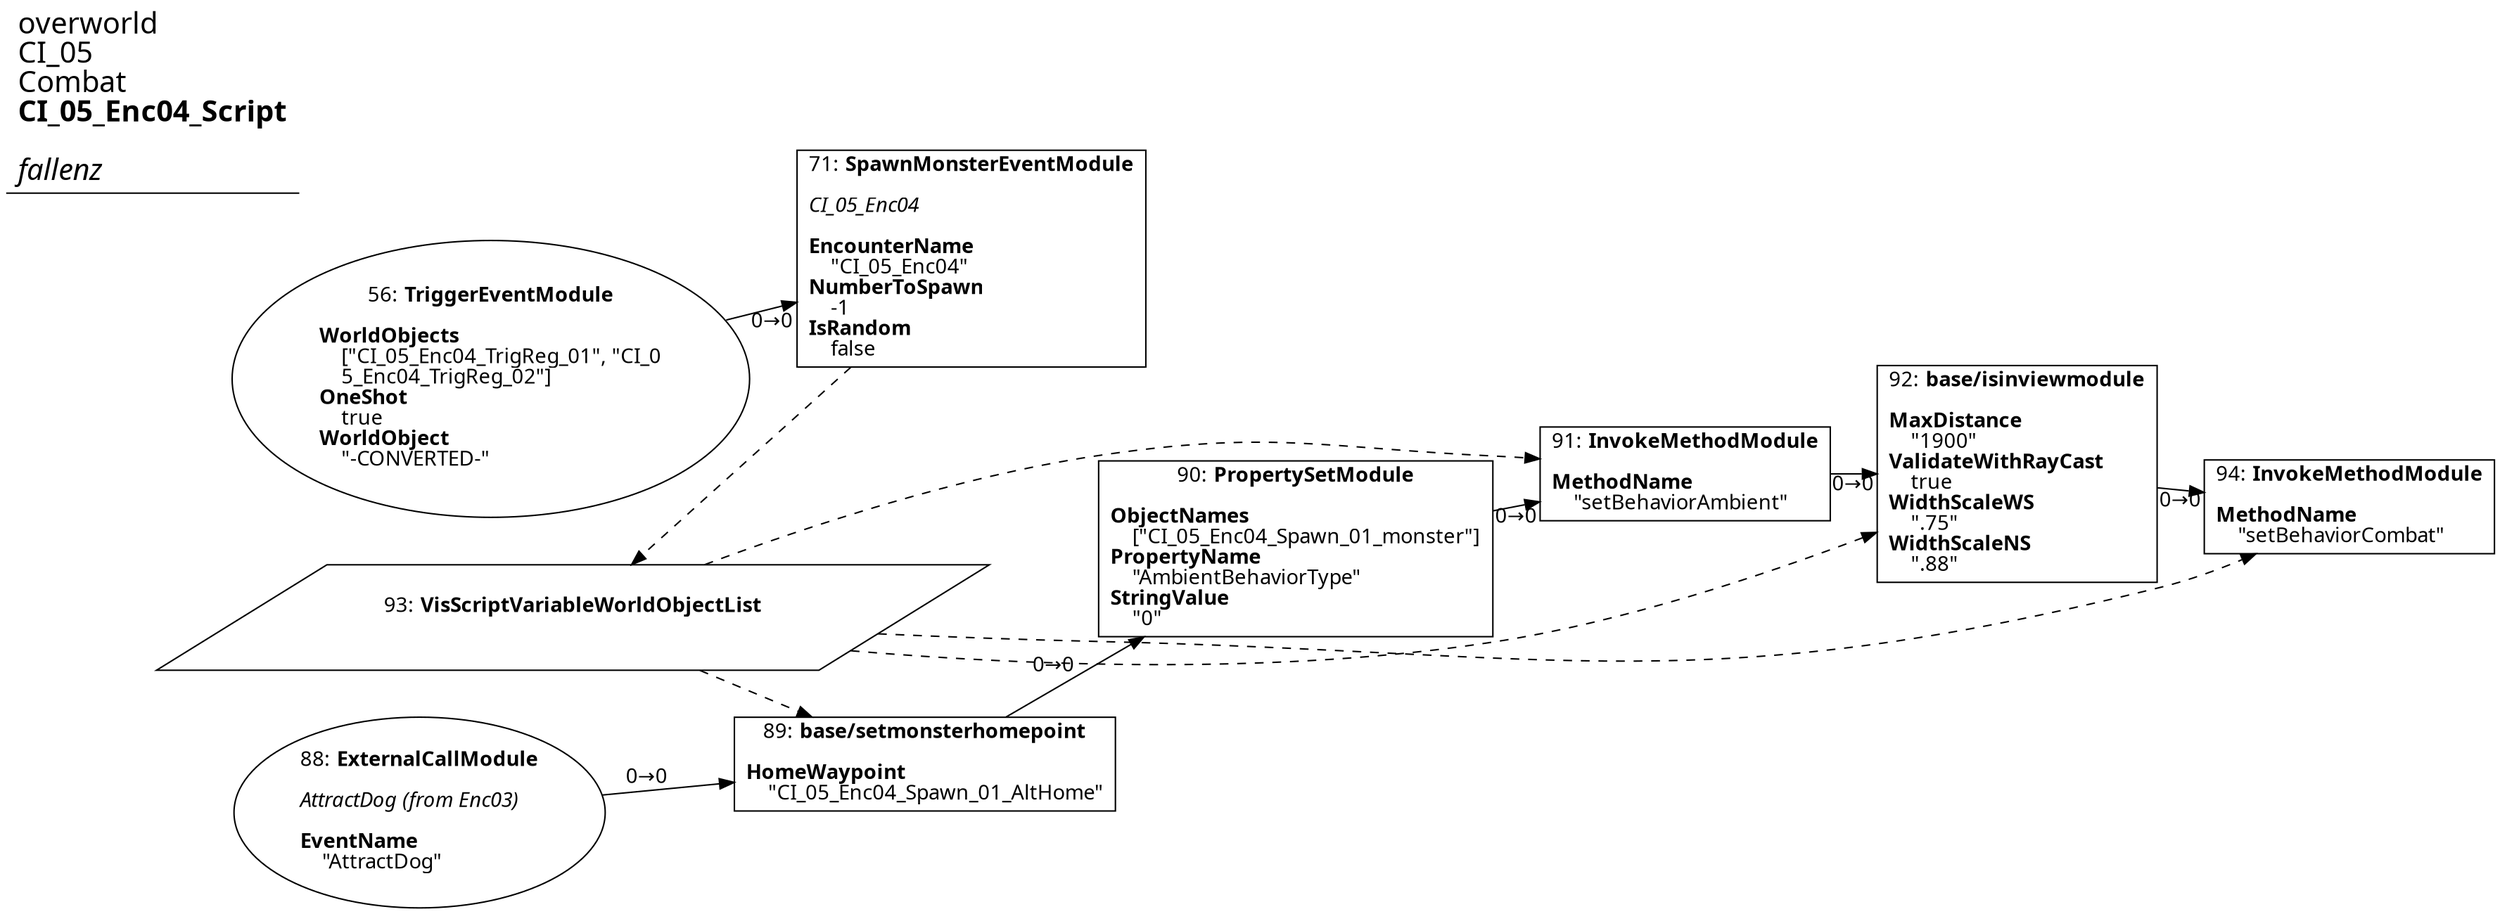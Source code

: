 digraph {
    layout = fdp;
    overlap = prism;
    sep = "+16";
    splines = spline;

    node [ shape = box ];

    graph [ fontname = "Segoe UI" ];
    node [ fontname = "Segoe UI" ];
    edge [ fontname = "Segoe UI" ];

    56 [ label = <56: <b>TriggerEventModule</b><br/><br/><b>WorldObjects</b><br align="left"/>    [&quot;CI_05_Enc04_TrigReg_01&quot;, &quot;CI_0<br align="left"/>    5_Enc04_TrigReg_02&quot;]<br align="left"/><b>OneShot</b><br align="left"/>    true<br align="left"/><b>WorldObject</b><br align="left"/>    &quot;-CONVERTED-&quot;<br align="left"/>> ];
    56 [ shape = oval ]
    56 [ pos = "-0.507,-1.8870001!" ];
    56 -> 71 [ label = "0→0" ];

    71 [ label = <71: <b>SpawnMonsterEventModule</b><br/><br/><i>CI_05_Enc04<br align="left"/></i><br align="left"/><b>EncounterName</b><br align="left"/>    &quot;CI_05_Enc04&quot;<br align="left"/><b>NumberToSpawn</b><br align="left"/>    -1<br align="left"/><b>IsRandom</b><br align="left"/>    false<br align="left"/>> ];
    71 [ pos = "-0.256,-1.8870001!" ];
    71 -> 93 [ style = dashed ];

    88 [ label = <88: <b>ExternalCallModule</b><br/><br/><i>AttractDog (from Enc03)<br align="left"/></i><br align="left"/><b>EventName</b><br align="left"/>    &quot;AttractDog&quot;<br align="left"/>> ];
    88 [ shape = oval ]
    88 [ pos = "-0.314,-2.213!" ];
    88 -> 89 [ label = "0→0" ];

    89 [ label = <89: <b>base/setmonsterhomepoint</b><br/><br/><b>HomeWaypoint</b><br align="left"/>    &quot;CI_05_Enc04_Spawn_01_AltHome&quot;<br align="left"/>> ];
    89 [ pos = "-0.087000005,-2.213!" ];
    89 -> 90 [ label = "0→0" ];
    93 -> 89 [ style = dashed ];

    90 [ label = <90: <b>PropertySetModule</b><br/><br/><b>ObjectNames</b><br align="left"/>    [&quot;CI_05_Enc04_Spawn_01_monster&quot;]<br align="left"/><b>PropertyName</b><br align="left"/>    &quot;AmbientBehaviorType&quot;<br align="left"/><b>StringValue</b><br align="left"/>    &quot;0&quot;<br align="left"/>> ];
    90 [ pos = "0.16600001,-2.213!" ];
    90 -> 91 [ label = "0→0" ];

    91 [ label = <91: <b>InvokeMethodModule</b><br/><br/><b>MethodName</b><br align="left"/>    &quot;setBehaviorAmbient&quot;<br align="left"/>> ];
    91 [ pos = "0.37500003,-2.2120001!" ];
    91 -> 92 [ label = "0→0" ];
    93 -> 91 [ style = dashed ];

    92 [ label = <92: <b>base/isinviewmodule</b><br/><br/><b>MaxDistance</b><br align="left"/>    &quot;1900&quot;<br align="left"/><b>ValidateWithRayCast</b><br align="left"/>    true<br align="left"/><b>WidthScaleWS</b><br align="left"/>    &quot;.75&quot;<br align="left"/><b>WidthScaleNS</b><br align="left"/>    &quot;.88&quot;<br align="left"/>> ];
    92 [ pos = "0.6,-2.213!" ];
    92 -> 94 [ label = "0→0" ];
    93 -> 92 [ style = dashed ];

    93 [ label = <93: <b>VisScriptVariableWorldObjectList</b><br/><br/>> ];
    93 [ shape = parallelogram ]
    93 [ pos = "-0.24800001,-2.135!" ];

    94 [ label = <94: <b>InvokeMethodModule</b><br/><br/><b>MethodName</b><br align="left"/>    &quot;setBehaviorCombat&quot;<br align="left"/>> ];
    94 [ pos = "0.878,-2.213!" ];
    93 -> 94 [ style = dashed ];

    title [ pos = "-0.508,-1.886!" ];
    title [ shape = underline ];
    title [ label = <<font point-size="20">overworld<br align="left"/>CI_05<br align="left"/>Combat<br align="left"/><b>CI_05_Enc04_Script</b><br align="left"/><br/><i>fallenz</i><br align="left"/></font>> ];
}
